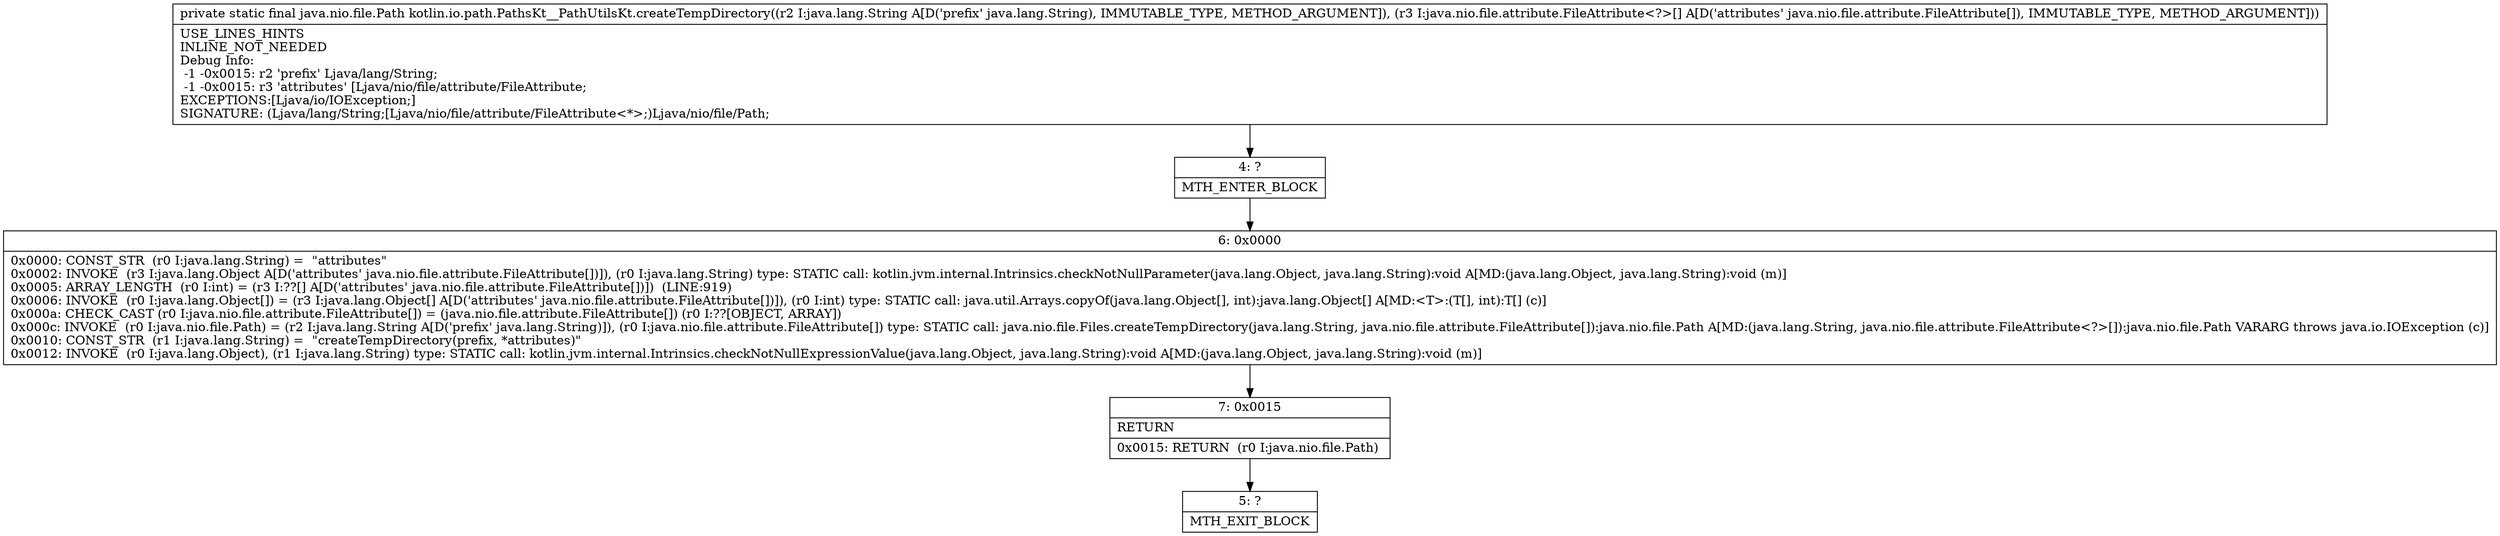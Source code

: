 digraph "CFG forkotlin.io.path.PathsKt__PathUtilsKt.createTempDirectory(Ljava\/lang\/String;[Ljava\/nio\/file\/attribute\/FileAttribute;)Ljava\/nio\/file\/Path;" {
Node_4 [shape=record,label="{4\:\ ?|MTH_ENTER_BLOCK\l}"];
Node_6 [shape=record,label="{6\:\ 0x0000|0x0000: CONST_STR  (r0 I:java.lang.String) =  \"attributes\" \l0x0002: INVOKE  (r3 I:java.lang.Object A[D('attributes' java.nio.file.attribute.FileAttribute[])]), (r0 I:java.lang.String) type: STATIC call: kotlin.jvm.internal.Intrinsics.checkNotNullParameter(java.lang.Object, java.lang.String):void A[MD:(java.lang.Object, java.lang.String):void (m)]\l0x0005: ARRAY_LENGTH  (r0 I:int) = (r3 I:??[] A[D('attributes' java.nio.file.attribute.FileAttribute[])])  (LINE:919)\l0x0006: INVOKE  (r0 I:java.lang.Object[]) = (r3 I:java.lang.Object[] A[D('attributes' java.nio.file.attribute.FileAttribute[])]), (r0 I:int) type: STATIC call: java.util.Arrays.copyOf(java.lang.Object[], int):java.lang.Object[] A[MD:\<T\>:(T[], int):T[] (c)]\l0x000a: CHECK_CAST (r0 I:java.nio.file.attribute.FileAttribute[]) = (java.nio.file.attribute.FileAttribute[]) (r0 I:??[OBJECT, ARRAY]) \l0x000c: INVOKE  (r0 I:java.nio.file.Path) = (r2 I:java.lang.String A[D('prefix' java.lang.String)]), (r0 I:java.nio.file.attribute.FileAttribute[]) type: STATIC call: java.nio.file.Files.createTempDirectory(java.lang.String, java.nio.file.attribute.FileAttribute[]):java.nio.file.Path A[MD:(java.lang.String, java.nio.file.attribute.FileAttribute\<?\>[]):java.nio.file.Path VARARG throws java.io.IOException (c)]\l0x0010: CONST_STR  (r1 I:java.lang.String) =  \"createTempDirectory(prefix, *attributes)\" \l0x0012: INVOKE  (r0 I:java.lang.Object), (r1 I:java.lang.String) type: STATIC call: kotlin.jvm.internal.Intrinsics.checkNotNullExpressionValue(java.lang.Object, java.lang.String):void A[MD:(java.lang.Object, java.lang.String):void (m)]\l}"];
Node_7 [shape=record,label="{7\:\ 0x0015|RETURN\l|0x0015: RETURN  (r0 I:java.nio.file.Path) \l}"];
Node_5 [shape=record,label="{5\:\ ?|MTH_EXIT_BLOCK\l}"];
MethodNode[shape=record,label="{private static final java.nio.file.Path kotlin.io.path.PathsKt__PathUtilsKt.createTempDirectory((r2 I:java.lang.String A[D('prefix' java.lang.String), IMMUTABLE_TYPE, METHOD_ARGUMENT]), (r3 I:java.nio.file.attribute.FileAttribute\<?\>[] A[D('attributes' java.nio.file.attribute.FileAttribute[]), IMMUTABLE_TYPE, METHOD_ARGUMENT]))  | USE_LINES_HINTS\lINLINE_NOT_NEEDED\lDebug Info:\l  \-1 \-0x0015: r2 'prefix' Ljava\/lang\/String;\l  \-1 \-0x0015: r3 'attributes' [Ljava\/nio\/file\/attribute\/FileAttribute;\lEXCEPTIONS:[Ljava\/io\/IOException;]\lSIGNATURE: (Ljava\/lang\/String;[Ljava\/nio\/file\/attribute\/FileAttribute\<*\>;)Ljava\/nio\/file\/Path;\l}"];
MethodNode -> Node_4;Node_4 -> Node_6;
Node_6 -> Node_7;
Node_7 -> Node_5;
}

